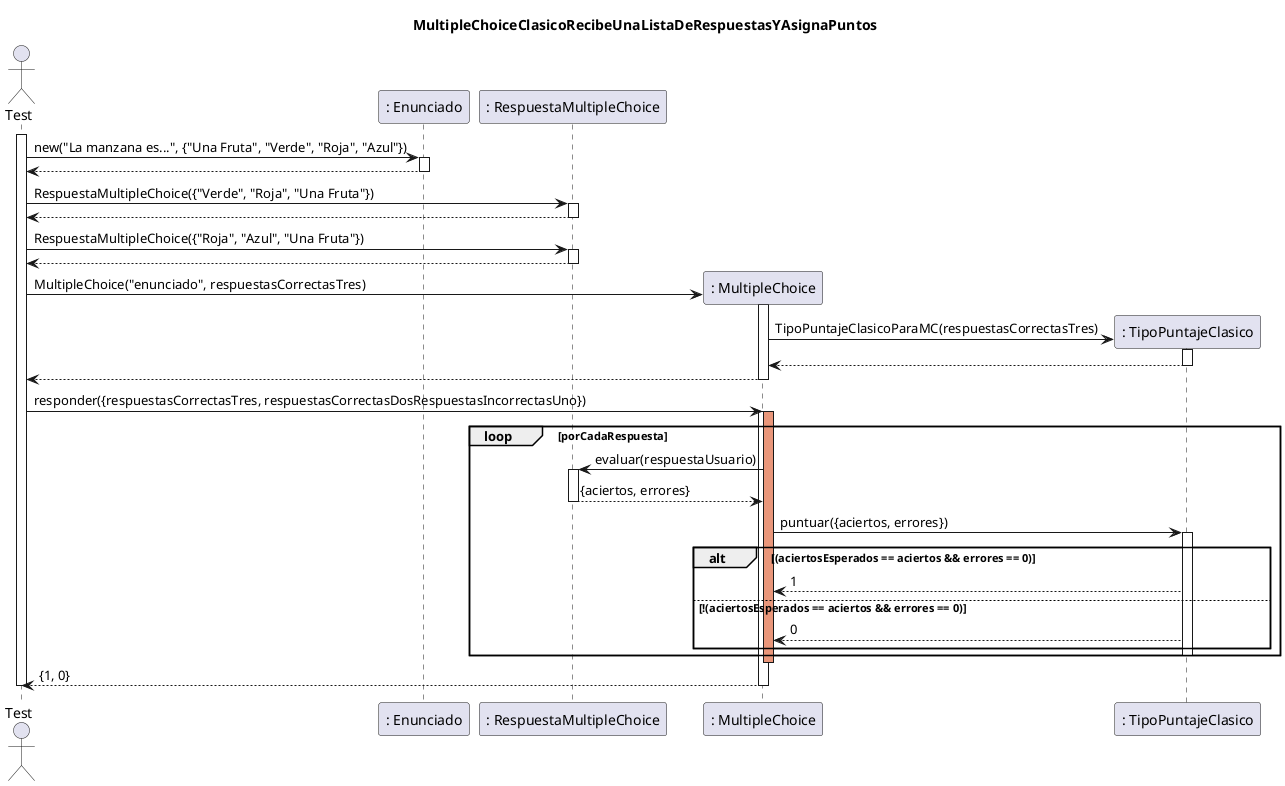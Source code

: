 @startuml
skinparam classAttributeIconSize 0

title MultipleChoiceClasicoRecibeUnaListaDeRespuestasYAsignaPuntos

actor Test
participant ": Enunciado" as enunciado
participant ": RespuestaMultipleChoice" as respuesta
participant ": MultipleChoice" as preguntaMC
participant ": TipoPuntajeClasico" as puntaje

activate Test

    Test -> enunciado: new("La manzana es...", {"Una Fruta", "Verde", "Roja", "Azul"})
    activate enunciado
        enunciado --> Test
    deactivate enunciado
    Test -> respuesta: RespuestaMultipleChoice({"Verde", "Roja", "Una Fruta"})
    activate respuesta
        respuesta --> Test: 
    deactivate respuesta
    Test -> respuesta: RespuestaMultipleChoice({"Roja", "Azul", "Una Fruta"})
    activate respuesta
        respuesta --> Test: 
    deactivate respuesta

    create preguntaMC
    Test -> preguntaMC: MultipleChoice("enunciado", respuestasCorrectasTres)
    activate preguntaMC
        create puntaje
        preguntaMC -> puntaje: TipoPuntajeClasicoParaMC(respuestasCorrectasTres)
        activate puntaje 
            puntaje --> preguntaMC
        deactivate puntaje
        preguntaMC --> Test
    deactivate preguntaMC

    Test -> preguntaMC: responder({respuestasCorrectasTres, respuestasCorrectasDosRespuestasIncorrectasUno})
    activate preguntaMC
        activate preguntaMC #DarkSalmon
            loop porCadaRespuesta
                preguntaMC -> respuesta: evaluar(respuestaUsuario)
                activate respuesta
                    respuesta --> preguntaMC: {aciertos, errores}
                deactivate respuesta
                preguntaMC -> puntaje: puntuar({aciertos, errores})
                activate puntaje 
                    alt (aciertosEsperados == aciertos && errores == 0)
                        puntaje --> preguntaMC: 1
                    else !(aciertosEsperados == aciertos && errores == 0)
                         puntaje --> preguntaMC: 0
                    end 
                deactivate puntaje
            end         
    deactivate preguntaMC
    preguntaMC --> Test: {1, 0}
    deactivate preguntaMC

deactivate Test


@enduml